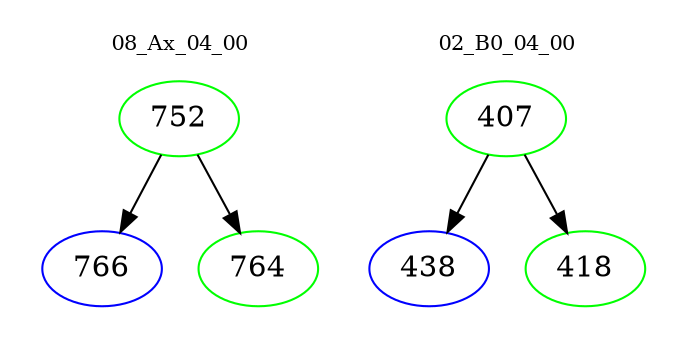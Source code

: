 digraph{
subgraph cluster_0 {
color = white
label = "08_Ax_04_00";
fontsize=10;
T0_752 [label="752", color="green"]
T0_752 -> T0_766 [color="black"]
T0_766 [label="766", color="blue"]
T0_752 -> T0_764 [color="black"]
T0_764 [label="764", color="green"]
}
subgraph cluster_1 {
color = white
label = "02_B0_04_00";
fontsize=10;
T1_407 [label="407", color="green"]
T1_407 -> T1_438 [color="black"]
T1_438 [label="438", color="blue"]
T1_407 -> T1_418 [color="black"]
T1_418 [label="418", color="green"]
}
}
